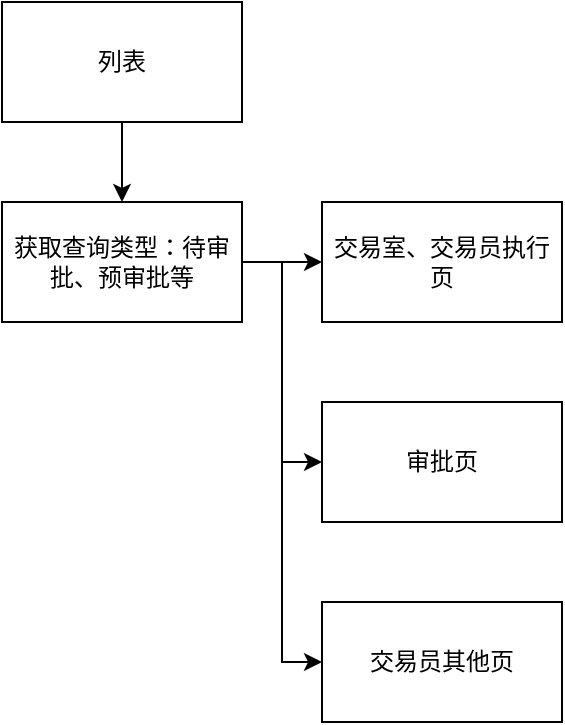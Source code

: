 <mxfile version="26.2.9">
  <diagram name="第 1 页" id="C0y7KIeX4fGaXWr5NmAI">
    <mxGraphModel dx="1036" dy="536" grid="1" gridSize="10" guides="1" tooltips="1" connect="1" arrows="1" fold="1" page="1" pageScale="1" pageWidth="827" pageHeight="1169" math="0" shadow="0">
      <root>
        <mxCell id="0" />
        <mxCell id="1" parent="0" />
        <mxCell id="PCT_emsRa2fTHoMaPNn8-3" value="" style="edgeStyle=orthogonalEdgeStyle;rounded=0;orthogonalLoop=1;jettySize=auto;html=1;" edge="1" parent="1" source="PCT_emsRa2fTHoMaPNn8-1" target="PCT_emsRa2fTHoMaPNn8-2">
          <mxGeometry relative="1" as="geometry" />
        </mxCell>
        <mxCell id="PCT_emsRa2fTHoMaPNn8-1" value="列表" style="rounded=0;whiteSpace=wrap;html=1;" vertex="1" parent="1">
          <mxGeometry width="120" height="60" as="geometry" />
        </mxCell>
        <mxCell id="PCT_emsRa2fTHoMaPNn8-5" value="" style="edgeStyle=orthogonalEdgeStyle;rounded=0;orthogonalLoop=1;jettySize=auto;html=1;" edge="1" parent="1" source="PCT_emsRa2fTHoMaPNn8-2" target="PCT_emsRa2fTHoMaPNn8-4">
          <mxGeometry relative="1" as="geometry" />
        </mxCell>
        <mxCell id="PCT_emsRa2fTHoMaPNn8-8" style="edgeStyle=orthogonalEdgeStyle;rounded=0;orthogonalLoop=1;jettySize=auto;html=1;exitX=1;exitY=0.5;exitDx=0;exitDy=0;entryX=0;entryY=0.5;entryDx=0;entryDy=0;" edge="1" parent="1" source="PCT_emsRa2fTHoMaPNn8-2" target="PCT_emsRa2fTHoMaPNn8-6">
          <mxGeometry relative="1" as="geometry" />
        </mxCell>
        <mxCell id="PCT_emsRa2fTHoMaPNn8-9" style="edgeStyle=orthogonalEdgeStyle;rounded=0;orthogonalLoop=1;jettySize=auto;html=1;exitX=1;exitY=0.5;exitDx=0;exitDy=0;entryX=0;entryY=0.5;entryDx=0;entryDy=0;" edge="1" parent="1" source="PCT_emsRa2fTHoMaPNn8-2" target="PCT_emsRa2fTHoMaPNn8-7">
          <mxGeometry relative="1" as="geometry" />
        </mxCell>
        <mxCell id="PCT_emsRa2fTHoMaPNn8-2" value="获取查询类型：待审批、预审批等" style="whiteSpace=wrap;html=1;rounded=0;" vertex="1" parent="1">
          <mxGeometry y="100" width="120" height="60" as="geometry" />
        </mxCell>
        <mxCell id="PCT_emsRa2fTHoMaPNn8-4" value="交易室、交易员执行页" style="whiteSpace=wrap;html=1;rounded=0;" vertex="1" parent="1">
          <mxGeometry x="160" y="100" width="120" height="60" as="geometry" />
        </mxCell>
        <mxCell id="PCT_emsRa2fTHoMaPNn8-6" value="审批页" style="rounded=0;whiteSpace=wrap;html=1;" vertex="1" parent="1">
          <mxGeometry x="160" y="200" width="120" height="60" as="geometry" />
        </mxCell>
        <mxCell id="PCT_emsRa2fTHoMaPNn8-7" value="交易员其他页" style="rounded=0;whiteSpace=wrap;html=1;" vertex="1" parent="1">
          <mxGeometry x="160" y="300" width="120" height="60" as="geometry" />
        </mxCell>
      </root>
    </mxGraphModel>
  </diagram>
</mxfile>
